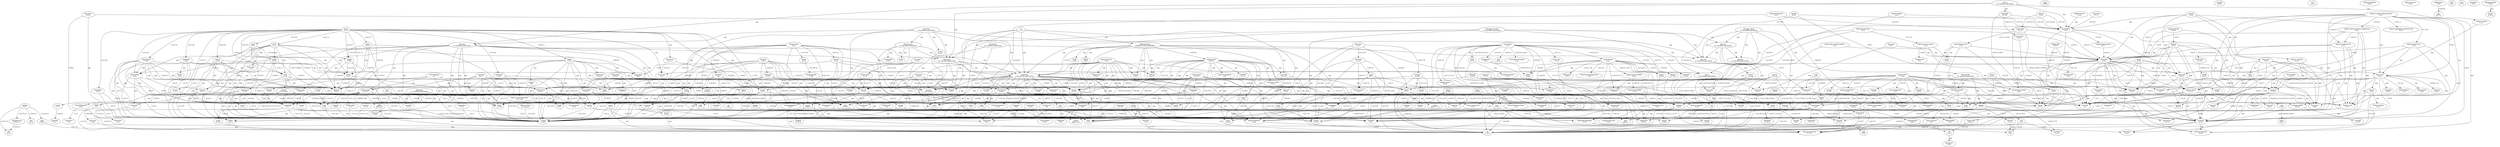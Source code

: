 digraph {
	zstandard [label="zstandard\n0.15.1"]
	zipp [label="zipp\n3.4.0"]
	zict [label="zict\n2.0.0"]
	zict -> heapdict [label=any]
	zarr [label="zarr\n2.6.1"]
	zarr -> asciitree [label=any]
	zarr -> numcodecs [label=">=0.6.4"]
	zarr -> fasteners [label=any]
	zarr -> numpy [label=">=1.7"]
	yarl [label="yarl\n1.6.3"]
	yarl -> idna [label=">=2.0"]
	yarl -> multidict [label=">=4.0"]
	yarl -> "typing-extensions" [label=">=3.7.4"]
	yapf [label="yapf\n0.30.0"]
	xgboost [label="xgboost\n1.3.3"]
	xgboost -> scipy [label=any]
	xgboost -> numpy [label=any]
	xarray [label="xarray\n0.16.1"]
	xarray -> numpy [label=">=1.15"]
	xarray -> pandas [label=">=0.25"]
	xarray -> setuptools [label=">=38.4"]
	wrapt [label="wrapt\n1.12.1"]
	widgetsnbextension [label="widgetsnbextension\n3.5.1"]
	widgetsnbextension -> notebook [label=">=4.4.1"]
	wheel [label="wheel\n0.36.2"]
	werkzeug [label="Werkzeug\n1.0.1"]
	webencodings [label="webencodings\n0.5.1"]
	wcwidth [label="wcwidth\n0.2.5"]
	voluptuous [label="voluptuous\n0.12.1"]
	urllib3 [label="urllib3\n1.24.3"]
	urbanaccess [label="urbanaccess\n0.2.2"]
	urbanaccess -> six [label=">=1.11"]
	urbanaccess -> osmnet [label=">=0.1.4"]
	urbanaccess -> requests [label=">=2.9.1"]
	urbanaccess -> pandas [label=">=0.17.0"]
	urbanaccess -> "scikit-learn" [label=">=0.17.1"]
	urbanaccess -> matplotlib [label=">=2.0"]
	urbanaccess -> pyyaml [label=">=3.11"]
	urbanaccess -> numpy [label=">=1.11"]
	urbanaccess -> geopy [label=">=1.11.0"]
	urbanaccess -> pandana [label=">=0.2.0"]
	"typing-extensions" [label="typing-extensions\n3.7.4.3"]
	"typed-ast" [label="typed-ast\n1.4.2"]
	traittypes [label="traittypes\n0.2.1"]
	traittypes -> traitlets [label=">=4.2.2"]
	traitlets [label="traitlets\n4.3.3"]
	traitlets -> six [label=any]
	traitlets -> "ipython-genutils" [label=any]
	traitlets -> decorator [label=any]
	tqdm [label="tqdm\n4.57.0"]
	tornado [label="tornado\n6.1"]
	toolz [label="toolz\n0.11.1"]
	toml [label="toml\n0.10.2"]
	tobler [label="tobler\n0.7.0"]
	tobler -> pygeos [label=any]
	tobler -> numpy [label=any]
	tobler -> statsmodels [label=any]
	tobler -> rasterio [label=any]
	tobler -> scipy [label=any]
	tobler -> libpysal [label=any]
	tobler -> tqdm [label=any]
	tobler -> geopandas [label=any]
	tobler -> rasterstats [label=any]
	tobler -> joblib [label=any]
	tobler -> pandas [label=any]
	tifffile [label="tifffile\n2020.9.3"]
	tifffile -> numpy [label=">=1.15.1"]
	"thredds-crawler" [label="thredds-crawler\n1.5.4"]
	"thredds-crawler" -> "python-dateutil" [label=any]
	"thredds-crawler" -> lxml [label=any]
	"thredds-crawler" -> requests [label=any]
	"thredds-crawler" -> pytz [label=any]
	threadpoolctl [label="threadpoolctl\n2.1.0"]
	"tflite-runtime" [label="tflite-runtime\n2.1.0.post1"]
	"tflite-runtime" -> numpy [label=">=1.12.1"]
	testpath [label="testpath\n0.4.4"]
	terminado [label="terminado\n0.9.2"]
	terminado -> tornado [label=">=4"]
	terminado -> ptyprocess [label=any]
	termcolor [label="termcolor\n1.1.0"]
	tensorflow [label="tensorflow\n2.3.1"]
	tensorflow -> six [label=">=1.12.0"]
	tensorflow -> grpcio [label=">=1.8.6"]
	tensorflow -> gast [label="==0.3.3"]
	tensorflow -> "absl-py" [label=">=0.7.0"]
	tensorflow -> "google-pasta" [label=">=0.1.8"]
	tensorflow -> "opt-einsum" [label=">=2.3.2"]
	tensorflow -> tensorboard [label=">=2.3.0,<3"]
	tensorflow -> termcolor [label=">=1.1.0"]
	tensorflow -> h5py [label=">=2.10.0,<2.11.0"]
	tensorflow -> numpy [label=">=1.16.0,<1.19.0"]
	tensorflow -> wheel [label=">=0.26"]
	tensorflow -> "keras-preprocessing" [label=">=1.1.1,<1.2"]
	tensorflow -> astunparse [label="==1.6.3"]
	tensorflow -> protobuf [label=">=3.9.2"]
	tensorflow -> "tensorflow-estimator" [label=">=2.3.0,<2.4.0"]
	tensorflow -> wrapt [label=">=1.11.1"]
	"tensorflow-estimator" [label="tensorflow-estimator\n2.3.0"]
	tensorboard [label="tensorboard\n2.4.1"]
	tensorboard -> setuptools [label=">=41.0.0"]
	tensorboard -> six [label=">=1.10.0"]
	tensorboard -> grpcio [label=">=1.24.3"]
	tensorboard -> "google-auth-oauthlib" [label=">=0.4.1,<0.5"]
	tensorboard -> requests [label=">=2.21.0,<3"]
	tensorboard -> protobuf [label=">=3.6.0"]
	tensorboard -> markdown [label=">=2.6.8"]
	tensorboard -> numpy [label=">=1.12.0"]
	tensorboard -> "tensorboard-plugin-wit" [label=">=1.6.0"]
	tensorboard -> wheel [label=">=0.26"]
	tensorboard -> "google-auth" [label=">=1.6.3,<2"]
	tensorboard -> "absl-py" [label=">=0.4"]
	tensorboard -> werkzeug [label=">=0.11.15"]
	"tensorboard-plugin-wit" [label="tensorboard-plugin-wit\n1.8.0"]
	tblib [label="tblib\n1.7.0"]
	tables [label="tables\n3.6.1"]
	tables -> numpy [label=">=1.9.3"]
	tables -> numexpr [label=">=2.6.2"]
	sympy [label="sympy\n1.7.1"]
	sympy -> mpmath [label=">=0.19"]
	structlog [label="structlog\n21.1.0"]
	structlog -> "typing-extensions" [label=any]
	statsmodels [label="statsmodels\n0.12.2"]
	statsmodels -> numpy [label=">=1.15"]
	statsmodels -> patsy [label=">=0.5"]
	statsmodels -> scipy [label=">=1.1"]
	statsmodels -> pandas [label=">=0.21"]
	sqlalchemy [label="SQLAlchemy\n1.3.23"]
	spvcm [label="spvcm\n0.3.0"]
	spvcm -> scipy [label=any]
	spvcm -> spreg [label=any]
	spvcm -> seaborn [label=any]
	spvcm -> libpysal [label=any]
	spvcm -> numpy [label=any]
	spvcm -> pandas [label=any]
	spreg [label="spreg\n1.2.2"]
	spreg -> scipy [label=">=0.11"]
	spreg -> numpy [label=">=1.3"]
	spreg -> libpysal [label=">=4.0.0"]
	spreg -> pandas [label=any]
	splot [label="splot\n1.1.3"]
	splot -> giddy [label=any]
	splot -> matplotlib [label=any]
	splot -> descartes [label=any]
	splot -> esda [label=any]
	splot -> seaborn [label=any]
	splot -> spreg [label=any]
	splot -> libpysal [label=any]
	splot -> numpy [label=any]
	splot -> geopandas [label=">=0.4.0"]
	splot -> mapclassify [label=any]
	spint [label="spint\n1.0.7"]
	spint -> scipy [label=">=0.11"]
	spint -> numpy [label=">=1.3"]
	spint -> libpysal [label=">=4.0.0"]
	spint -> spreg [label=any]
	spint -> spglm [label=">=1.0.6"]
	spglm [label="spglm\n1.0.8"]
	spglm -> scipy [label=">=0.11"]
	spglm -> numpy [label=">=1.3"]
	spglm -> libpysal [label=">=4.0.0"]
	spglm -> spreg [label=">=1.0.4"]
	spaghetti [label="spaghetti\n1.5.6"]
	spaghetti -> numpy [label=">=1.3"]
	spaghetti -> scipy [label=">=1.0"]
	spaghetti -> pandas [label=">=1.0"]
	spaghetti -> libpysal [label=any]
	spaghetti -> esda [label=any]
	spaghetti -> rtree [label=any]
	soupsieve [label="soupsieve\n2.2"]
	sortedcontainers [label="sortedcontainers\n2.3.0"]
	snuggs [label="snuggs\n1.4.7"]
	snuggs -> pyparsing [label=">=2.1.6"]
	snuggs -> numpy [label=any]
	smmap [label="smmap\n3.0.5"]
	slicerator [label="slicerator\n1.0.0"]
	slicerator -> six [label=any]
	six [label="six\n1.15.0"]
	simplejson [label="simplejson\n3.17.2"]
	simpervisor [label="simpervisor\n0.4"]
	sidecar [label="sidecar\n0.4.0"]
	sidecar -> jupyterlab [label=">=2.0.0,<3"]
	sidecar -> ipywidgets [label=">=7.5.0"]
	shapely [label="Shapely\n1.7.1"]
	setuptools [label="setuptools\n53.1.0"]
	"setuptools-scm" [label="setuptools-scm\n5.0.1"]
	"setuptools-scm" -> setuptools [label=any]
	send2trash [label="Send2Trash\n1.5.0"]
	segregation [label="segregation\n1.5.0"]
	segregation -> numpy [label=any]
	segregation -> scipy [label=any]
	segregation -> matplotlib [label=any]
	segregation -> seaborn [label=any]
	segregation -> libpysal [label=any]
	segregation -> tqdm [label=any]
	segregation -> geopandas [label=any]
	segregation -> pandas [label=any]
	segregation -> "scikit-learn" [label=">=0.21.3"]
	segregation -> mapclassify [label=any]
	seaborn [label="seaborn\n0.11.1"]
	seaborn -> numpy [label=">=1.15"]
	seaborn -> pandas [label=">=0.23"]
	seaborn -> scipy [label=">=1.0"]
	seaborn -> matplotlib [label=">=2.2"]
	scipy [label="scipy\n1.5.4"]
	scipy -> numpy [label=">=1.14.5"]
	"scikit-learn" [label="scikit-learn\n0.24.1"]
	"scikit-learn" -> joblib [label=">=0.11"]
	"scikit-learn" -> scipy [label=">=0.19.1"]
	"scikit-learn" -> numpy [label=">=1.13.3"]
	"scikit-learn" -> threadpoolctl [label=">=2.0.0"]
	"scikit-image" [label="scikit-image\n0.17.2"]
	"scikit-image" -> imageio [label=">=2.3.0"]
	"scikit-image" -> scipy [label=">=1.0.1"]
	"scikit-image" -> networkx [label=">=2.0"]
	"scikit-image" -> matplotlib [label=">=2.0.0,!=3.0.0"]
	"scikit-image" -> numpy [label=">=1.15.1"]
	"scikit-image" -> pywavelets [label=">=1.1.1"]
	"scikit-image" -> tifffile [label=">=2019.7.26"]
	"scikit-image" -> pillow [label=">=4.3.0,!=7.1.1,!=7.1.0"]
	s3transfer [label="s3transfer\n0.3.4"]
	s3transfer -> botocore [label=">=1.12.36,<2.0a.0"]
	s3fs [label="s3fs\n0.5.1"]
	s3fs -> fsspec [label=">=0.8.0"]
	s3fs -> aiobotocore [label=">=1.0.1"]
	s2cloudmask [label="s2cloudmask\n0.1"]
	s2cloudmask -> xgboost [label=any]
	s2cloudmask -> "scikit-learn" [label=any]
	s2cloudmask -> xarray [label=any]
	s2cloudmask -> "scikit-image" [label=any]
	s2cloudmask -> numpy [label=any]
	s2cloudmask -> joblib [label=any]
	"ruamel.yaml" [label="ruamel.yaml\n0.16.12"]
	"ruamel.yaml" -> "ruamel.yaml.clib" [label=">=0.1.2"]
	"ruamel.yaml.clib" [label="ruamel.yaml.clib\n0.2.2"]
	rtree [label="Rtree\n0.9.7"]
	rsgislib [label="rsgislib\n4.0.6"]
	rsa [label="rsa\n4.5"]
	rsa -> pyasn1 [label=">=0.1.3"]
	rioxarray [label="rioxarray\n0.3.0"]
	rioxarray -> rasterio [label=any]
	rioxarray -> scipy [label=any]
	rioxarray -> pyproj [label=">=2.2"]
	rioxarray -> xarray [label=any]
	rios [label="rios\n1.4.10"]
	"rio-cogeo" [label="rio-cogeo\n2.1.2"]
	"rio-cogeo" -> numpy [label="~=1.15"]
	"rio-cogeo" -> rasterio [label="~=1.1"]
	"rio-cogeo" -> click [label=any]
	"rio-cogeo" -> morecantile [label=">=2.1,<2.2"]
	richdem [label="richdem\n0.3.4"]
	richdem -> numpy [label=">=1.7,<2"]
	retrying [label="retrying\n1.3.3"]
	retrying -> six [label=">=1.7.0"]
	requests [label="requests\n2.25.1"]
	requests -> idna [label=">=2.5,<3"]
	requests -> chardet [label=">=3.0.2,<5"]
	requests -> urllib3 [label=">=1.21.1,<1.27"]
	requests -> certifi [label=">=2017.4.17"]
	"requests-oauthlib" [label="requests-oauthlib\n1.3.0"]
	"requests-oauthlib" -> oauthlib [label=">=3.0.0"]
	"requests-oauthlib" -> requests [label=">=2.0.0"]
	"requests-cache" [label="requests-cache\n0.5.2"]
	"requests-cache" -> requests [label=">=1.1.0"]
	regex [label="regex\n2020.11.13"]
	rasterstats [label="rasterstats\n0.15.0"]
	rasterstats -> simplejson [label=any]
	rasterstats -> shapely [label=any]
	rasterstats -> cligj [label=">=0.4"]
	rasterstats -> fiona [label=any]
	rasterstats -> rasterio [label=">=1.0"]
	rasterstats -> affine [label="<3.0"]
	rasterstats -> numpy [label=">=1.9"]
	rasterio [label="rasterio\n1.1.6"]
	rasterio -> click [label=">=4.0,<8"]
	rasterio -> affine [label=any]
	rasterio -> snuggs [label=">=1.4.1"]
	rasterio -> cligj [label=">=0.5"]
	rasterio -> "click-plugins" [label=any]
	rasterio -> numpy [label=any]
	rasterio -> attrs [label=any]
	quantecon [label="quantecon\n0.4.8"]
	quantecon -> requests [label=any]
	quantecon -> scipy [label=">=1.0.0"]
	quantecon -> numba [label=">=0.38"]
	quantecon -> numpy [label=any]
	quantecon -> sympy [label=any]
	qtpy [label="QtPy\n1.9.0"]
	qtconsole [label="qtconsole\n5.0.2"]
	qtconsole -> "ipython-genutils" [label=any]
	qtconsole -> "jupyter-core" [label=any]
	qtconsole -> pyzmq [label=">=17.1"]
	qtconsole -> traitlets [label=any]
	qtconsole -> "jupyter-client" [label=">=4.1"]
	qtconsole -> pygments [label=any]
	qtconsole -> qtpy [label=any]
	qtconsole -> ipykernel [label=">=4.1"]
	pyzmq [label="pyzmq\n22.0.3"]
	pyyaml [label="PyYAML\n5.3.1"]
	pywavelets [label="PyWavelets\n1.1.1"]
	pywavelets -> numpy [label=">=1.13.3"]
	"pyviz-comms" [label="pyviz-comms\n2.0.1"]
	"pyviz-comms" -> param [label=any]
	pytz [label="pytz\n2021.1"]
	"python-rapidjson" [label="python-rapidjson\n1.0"]
	"python-json-logger" [label="python-json-logger\n2.0.1"]
	"python-geohash" [label="python-geohash\n0.8.5"]
	"python-editor" [label="python-editor\n1.0.4"]
	"python-dateutil" [label="python-dateutil\n2.8.0"]
	"python-dateutil" -> six [label=">=1.5"]
	pytest [label="pytest\n6.2.2"]
	pytest -> pluggy [label=">=0.12,<1.0.0a1"]
	pytest -> "importlib-metadata" [label=">=0.12"]
	pytest -> toml [label=any]
	pytest -> attrs [label=">=19.2.0"]
	pytest -> packaging [label=any]
	pytest -> py [label=">=1.8.2"]
	pytest -> iniconfig [label=any]
	"pytest-cov" [label="pytest-cov\n2.11.1"]
	"pytest-cov" -> coverage [label=">=5.2.1"]
	"pytest-cov" -> pytest [label=">=4.6"]
	pystac [label="pystac\n0.5.4"]
	pystac -> "python-dateutil" [label=">=2.7.0"]
	pyshp [label="pyshp\n2.1.3"]
	pysheds [label="pysheds\n0.2.7"]
	pysheds -> pyproj [label=any]
	pysheds -> scipy [label=any]
	pysheds -> affine [label=any]
	pysheds -> "scikit-image" [label=any]
	pysheds -> geojson [label=any]
	pysheds -> numpy [label=any]
	pysheds -> rasterio [label=">=1"]
	pysheds -> pandas [label=any]
	pysal [label="pysal\n2.3.0"]
	pysal -> coverage [label=any]
	pysal -> esda [label=">=2.3.1"]
	pysal -> inequality [label=">=1.0.0"]
	pysal -> spglm [label=">=1.0.7"]
	pysal -> splot [label=">=1.1.3"]
	pysal -> pointpats [label=">=2.2.0"]
	pysal -> spaghetti [label=">=1.5.0"]
	pysal -> libpysal [label=">=4.3.0"]
	pysal -> segregation [label=">=1.3.0"]
	pysal -> urllib3 [label="<1.25"]
	pysal -> spreg [label=">=1.1.1"]
	pysal -> mgwr [label=">=2.1.1"]
	pysal -> access [label=">=1.1.1"]
	pysal -> "python-dateutil" [label="<=2.8.0"]
	pysal -> mapclassify [label=">=2.3.0"]
	pysal -> pytest [label=any]
	pysal -> tobler [label=">=0.3.1"]
	pysal -> "pytest-cov" [label=any]
	pysal -> spint [label=">=1.0.6"]
	pysal -> giddy [label=">=2.3.3"]
	pysal -> spvcm [label="==0.3.0"]
	pyrsistent [label="pyrsistent\n0.17.3"]
	pyproj [label="pyproj\n2.6.1.post1"]
	pyparsing [label="pyparsing\n2.4.7"]
	pyopenssl [label="pyOpenSSL\n20.0.1"]
	pyopenssl -> cryptography [label=">=3.2"]
	pyopenssl -> six [label=">=1.5.2"]
	pygments [label="Pygments\n2.8.0"]
	pygeos [label="pygeos\n0.9"]
	pygeos -> numpy [label=">=1.13"]
	pyepsg [label="pyepsg\n0.4.0"]
	pyepsg -> requests [label=any]
	pydotplus [label="pydotplus\n2.0.2"]
	pydotplus -> pyparsing [label=">=2.0.1"]
	pydash [label="pydash\n4.9.2"]
	pydantic [label="pydantic\n1.7.3"]
	pydantic -> dataclasses [label=">=0.6"]
	pyct [label="pyct\n0.4.8"]
	pyct -> param [label=">=1.7.0"]
	pycparser [label="pycparser\n2.20"]
	pycodestyle [label="pycodestyle\n2.6.0"]
	pyasn1 [label="pyasn1\n0.4.8"]
	"pyasn1-modules" [label="pyasn1-modules\n0.2.8"]
	"pyasn1-modules" -> pyasn1 [label=">=0.4.6,<0.5.0"]
	py [label="py\n1.10.0"]
	ptyprocess [label="ptyprocess\n0.7.0"]
	psycopg2 [label="psycopg2\n2.8.6"]
	psutil [label="psutil\n5.8.0"]
	protobuf [label="protobuf\n3.15.2"]
	protobuf -> six [label=">=1.9"]
	"prompt-toolkit" [label="prompt-toolkit\n3.0.16"]
	"prompt-toolkit" -> wcwidth [label=any]
	"prometheus-client" [label="prometheus-client\n0.9.0"]
	ppft [label="ppft\n1.6.6.3"]
	ppft -> six [label=">=1.7.3"]
	pox [label="pox\n0.2.9"]
	pointpats [label="pointpats\n2.2.0"]
	pointpats -> scipy [label=">=0.11"]
	pointpats -> numpy [label=">=1.3"]
	pointpats -> matplotlib [label=any]
	pointpats -> libpysal [label=">=4.0.0"]
	pointpats -> "opencv-contrib-python" [label=">=4.2.0"]
	pointpats -> pandas [label=any]
	pluggy [label="pluggy\n0.13.1"]
	pluggy -> "importlib-metadata" [label=">=0.12"]
	plotly [label="plotly\n4.14.3"]
	plotly -> six [label=any]
	plotly -> retrying [label=">=1.3.3"]
	"pkg-resources" [label="pkg-resources\n0.0.0"]
	pipdeptree [label="pipdeptree\n2.0.0"]
	pipdeptree -> pip [label=">=6.0.0"]
	pip [label="pip\n20.2.4"]
	pims [label="PIMS\n0.5"]
	pims -> slicerator [label=">=0.9.8"]
	pims -> numpy [label=">=1.7"]
	pims -> six [label=">=1.8"]
	pillow [label="Pillow\n8.1.0"]
	pickleshare [label="pickleshare\n0.7.5"]
	pexpect [label="pexpect\n4.8.0"]
	pexpect -> ptyprocess [label=">=0.5"]
	patsy [label="patsy\n0.5.1"]
	patsy -> numpy [label=">=1.4"]
	patsy -> six [label=any]
	pathspec [label="pathspec\n0.8.1"]
	pathos [label="pathos\n0.2.7"]
	pathos -> ppft [label=">=1.6.6.3"]
	pathos -> dill [label=">=0.3.3"]
	pathos -> pox [label=">=0.2.9"]
	pathos -> multiprocess [label=">=0.70.11"]
	partd [label="partd\n1.1.0"]
	partd -> toolz [label=any]
	partd -> locket [label=any]
	parso [label="parso\n0.8.1"]
	param [label="param\n1.10.1"]
	panel [label="panel\n0.9.7"]
	panel -> pyct [label=">=0.4.4"]
	panel -> markdown [label=any]
	panel -> param [label=">=1.9.3"]
	panel -> bokeh [label=">=2.1"]
	panel -> tqdm [label=any]
	panel -> "pyviz-comms" [label=">=0.7.4"]
	pandocfilters [label="pandocfilters\n1.4.3"]
	pandas [label="pandas\n1.1.2"]
	pandas -> pytz [label=">=2017.2"]
	pandas -> numpy [label=">=1.15.4"]
	pandas -> "python-dateutil" [label=">=2.7.3"]
	pandana [label="pandana\n0.6"]
	pandana -> numpy [label=">=1.8"]
	pandana -> pandas [label=">=0.17"]
	pandana -> cython [label=">=0.25.2"]
	pandana -> "scikit-learn" [label=">=0.18"]
	pandana -> requests [label=">=2.0"]
	pandana -> tables [label=">=3.1,<3.7"]
	pamela [label="pamela\n1.0.0"]
	packaging [label="packaging\n20.9"]
	packaging -> pyparsing [label=">=2.0.2"]
	owslib [label="OWSLib\n0.23.0"]
	owslib -> pyyaml [label=any]
	owslib -> requests [label=">=1.0"]
	owslib -> pyproj [label=">=2"]
	owslib -> "python-dateutil" [label=">=1.5"]
	owslib -> pytz [label=any]
	otps [label="otps\n0.3.2"]
	osmnet [label="osmnet\n0.1.6"]
	osmnet -> shapely [label=">=1.5"]
	osmnet -> pandas [label=">=0.23"]
	osmnet -> geopandas [label=">=0.7"]
	osmnet -> requests [label=">=2.9.1"]
	osmnet -> numpy [label=">=1.10"]
	"opt-einsum" [label="opt-einsum\n3.3.0"]
	"opt-einsum" -> numpy [label=">=1.7"]
	"opencv-contrib-python" [label="opencv-contrib-python\n4.5.1.48"]
	"opencv-contrib-python" -> numpy [label=">=1.13.3"]
	"odc-ui" [label="odc-ui\n0.1.dev856+g9c2e5ad"]
	"odc-ui" -> "jupyter-ui-poll" [label=any]
	"odc-ui" -> ipyleaflet [label=any]
	"odc-ui" -> "odc-algo" [label=any]
	"odc-ui" -> ipywidgets [label=any]
	"odc-ui" -> "odc-index" [label=any]
	"odc-thredds" [label="odc-thredds\n0.1.dev856+g9c2e5ad"]
	"odc-thredds" -> "thredds-crawler" [label=any]
	"odc-thredds" -> requests [label=any]
	"odc-thredds" -> aiohttp [label=any]
	"odc-stats" [label="odc-stats\n0.1.dev856+g9c2e5ad"]
	"odc-stats" -> "odc-aws" [label=any]
	"odc-stats" -> dataclasses [label=any]
	"odc-stats" -> pystac [label=any]
	"odc-stats" -> tqdm [label=any]
	"odc-stats" -> "odc-algo" [label=any]
	"odc-stats" -> datacube [label=any]
	"odc-stats" -> "odc-index" [label=any]
	"odc-stats" -> "odc-dscache" [label=any]
	"odc-ppt" [label="odc-ppt\n0.1.dev856+g9c2e5ad"]
	"odc-io" [label="odc-io\n0.1.dev856+g9c2e5ad"]
	"odc-index" [label="odc-index\n0.1.dev856+g9c2e5ad"]
	"odc-index" -> pyproj [label=any]
	"odc-index" -> jinja2 [label=any]
	"odc-index" -> toolz [label=any]
	"odc-index" -> datacube [label=any]
	"odc-index" -> "odc-io" [label=any]
	"odc-geom" [label="odc-geom\n0.1.dev856+g9c2e5ad"]
	"odc-geom" -> affine [label=any]
	"odc-dtools" [label="odc-dtools\n0.1.dev856+g9c2e5ad"]
	"odc-dtools" -> rasterio [label=any]
	"odc-dtools" -> "odc-aws" [label=any]
	"odc-dtools" -> distributed [label=any]
	"odc-dscache" [label="odc-dscache\n0.1.dev856+g9c2e5ad"]
	"odc-dscache" -> lmdb [label=any]
	"odc-dscache" -> toolz [label=any]
	"odc-dscache" -> zstandard [label=any]
	"odc-dscache" -> datacube [label=any]
	"odc-dscache" -> click [label=any]
	"odc-dscache" -> "odc-index" [label=any]
	"odc-aws" [label="odc-aws\n0.1.dev856+g9c2e5ad"]
	"odc-aws" -> boto3 [label=any]
	"odc-aws" -> botocore [label=any]
	"odc-apps-dc-tools" [label="odc-apps-dc-tools\n0.1.dev856+g9c2e5ad"]
	"odc-apps-dc-tools" -> "odc-aws" [label=any]
	"odc-apps-dc-tools" -> "odc-aio" [label=any]
	"odc-apps-dc-tools" -> datacube [label=any]
	"odc-apps-dc-tools" -> click [label=any]
	"odc-apps-dc-tools" -> "odc-index" [label=any]
	"odc-apps-dc-tools" -> "odc-io" [label=any]
	"odc-apps-cloud" [label="odc-apps-cloud\n0.1.dev856+g9c2e5ad"]
	"odc-apps-cloud" -> "odc-aws" [label=any]
	"odc-apps-cloud" -> "odc-thredds" [label=any]
	"odc-apps-cloud" -> "odc-aio" [label=any]
	"odc-apps-cloud" -> "odc-ppt" [label=any]
	"odc-apps-cloud" -> click [label=any]
	"odc-apps-cloud" -> "odc-io" [label=any]
	"odc-algo" [label="odc-algo\n0.1.dev856+g9c2e5ad"]
	"odc-algo" -> distributed [label=any]
	"odc-algo" -> dask [label=any]
	"odc-algo" -> affine [label=any]
	"odc-algo" -> xarray [label=any]
	"odc-algo" -> toolz [label=any]
	"odc-algo" -> numexpr [label=any]
	"odc-algo" -> "scikit-image" [label=any]
	"odc-algo" -> numpy [label=any]
	"odc-algo" -> hdstats [label=">=0.1.7.post5"]
	"odc-algo" -> "dask-image" [label=any]
	"odc-algo" -> datacube [label=any]
	"odc-algo" -> "odc-index" [label=any]
	"odc-aio" [label="odc-aio\n0.1.dev856+g9c2e5ad"]
	"odc-aio" -> "odc-ppt" [label=any]
	"odc-aio" -> "odc-aws" [label=any]
	"odc-aio" -> aiobotocore [label=">=1.0"]
	"odc-aio" -> botocore [label=any]
	oauthlib [label="oauthlib\n3.1.0"]
	numpy [label="numpy\n1.18.5"]
	numexpr3 [label="numexpr3\n3.0.1a1"]
	numexpr3 -> numpy [label=">=1.7"]
	numexpr3 -> setuptools [label=">=18.2"]
	numexpr [label="numexpr\n2.7.2"]
	numexpr -> numpy [label=">=1.7"]
	numcodecs [label="numcodecs\n0.7.3"]
	numcodecs -> numpy [label=">=1.7"]
	numba [label="numba\n0.48.0"]
	numba -> setuptools [label=any]
	numba -> numpy [label=">=1.15"]
	numba -> llvmlite [label=">=0.31.0dev0,<0.32.0"]
	notebook [label="notebook\n6.2.0"]
	notebook -> "jupyter-client" [label=">=5.3.4"]
	notebook -> "ipython-genutils" [label=any]
	notebook -> terminado [label=">=0.8.3"]
	notebook -> ipykernel [label=any]
	notebook -> send2trash [label=">=1.5.0"]
	notebook -> nbformat [label=any]
	notebook -> jinja2 [label=any]
	notebook -> traitlets [label=">=4.2.1"]
	notebook -> "argon2-cffi" [label=any]
	notebook -> pyzmq [label=">=17"]
	notebook -> "prometheus-client" [label=any]
	notebook -> tornado [label=">=6.1"]
	notebook -> "jupyter-core" [label=">=4.6.1"]
	notebook -> nbconvert [label=any]
	networkx [label="networkx\n2.5"]
	networkx -> decorator [label=">=4.3.0"]
	netcdf4 [label="netCDF4\n1.5.6"]
	netcdf4 -> numpy [label=">=1.9"]
	netcdf4 -> cftime [label=any]
	nbval [label="nbval\n0.9.6"]
	nbval -> pytest [label=">=2.8"]
	nbval -> coverage [label=any]
	nbval -> ipykernel [label=any]
	nbval -> six [label=any]
	nbval -> nbformat [label=any]
	nbval -> "jupyter-client" [label=any]
	nbresuse [label="nbresuse\n0.3.3"]
	nbresuse -> psutil [label=any]
	nbresuse -> notebook [label=any]
	nbgitpuller [label="nbgitpuller\n0.9.0"]
	nbgitpuller -> notebook [label=">=5.5.0"]
	nbgitpuller -> tornado [label=any]
	nbformat [label="nbformat\n5.0.8"]
	nbformat -> jsonschema [label=">=2.4,!=2.5.0"]
	nbformat -> "ipython-genutils" [label=any]
	nbformat -> "jupyter-core" [label=any]
	nbformat -> traitlets [label=">=4.1"]
	nbdime [label="nbdime\n2.0.0"]
	nbdime -> colorama [label=any]
	nbdime -> requests [label=any]
	nbdime -> jinja2 [label=">=2.9"]
	nbdime -> six [label=any]
	nbdime -> nbformat [label=any]
	nbdime -> notebook [label=any]
	nbdime -> gitpython [label="!=2.1.6,!=2.1.5,!=2.1.4"]
	nbdime -> tornado [label=any]
	nbdime -> pygments [label=any]
	nbconvert [label="nbconvert\n5.6.1"]
	nbconvert -> bleach [label=any]
	nbconvert -> traitlets [label=">=4.2"]
	nbconvert -> pandocfilters [label=">=1.4.1"]
	nbconvert -> defusedxml [label=any]
	nbconvert -> "jupyter-core" [label=any]
	nbconvert -> testpath [label=any]
	nbconvert -> jinja2 [label=">=2.4"]
	nbconvert -> entrypoints [label=">=0.2.2"]
	nbconvert -> mistune [label=">=0.8.1,<2"]
	nbconvert -> nbformat [label=">=4.4"]
	nbconvert -> pygments [label=any]
	mypy [label="mypy\n0.812"]
	mypy -> "mypy-extensions" [label=">=0.4.3,<0.5.0"]
	mypy -> "typed-ast" [label=">=1.4.0,<1.5.0"]
	mypy -> "typing-extensions" [label=">=3.7.4"]
	"mypy-extensions" [label="mypy-extensions\n0.4.3"]
	munch [label="munch\n2.5.0"]
	munch -> six [label=any]
	multiprocess [label="multiprocess\n0.70.11.1"]
	multiprocess -> dill [label=">=0.3.3"]
	multipledispatch [label="multipledispatch\n0.6.0"]
	multipledispatch -> six [label=any]
	multidict [label="multidict\n5.1.0"]
	msgpack [label="msgpack\n1.0.0"]
	mpmath [label="mpmath\n1.2.1"]
	morecantile [label="morecantile\n2.1.0"]
	morecantile -> rasterio [label=">=1.1.7"]
	morecantile -> pydantic [label=any]
	mistune [label="mistune\n0.8.4"]
	mgwr [label="mgwr\n2.1.2"]
	mgwr -> scipy [label=">=0.11"]
	mgwr -> numpy [label=">=1.3"]
	mgwr -> libpysal [label=">=4.0.0"]
	mgwr -> spreg [label=any]
	mgwr -> spglm [label=">=1.0.6"]
	matplotlib [label="matplotlib\n3.2.1"]
	matplotlib -> kiwisolver [label=">=1.0.1"]
	matplotlib -> cycler [label=">=0.10"]
	matplotlib -> "python-dateutil" [label=">=2.1"]
	matplotlib -> numpy [label=">=1.11"]
	matplotlib -> pyparsing [label=">=2.0.1,!=2.1.6,!=2.1.2,!=2.0.4"]
	markupsafe [label="MarkupSafe\n1.1.1"]
	markdown [label="Markdown\n3.3.4"]
	markdown -> "importlib-metadata" [label=any]
	mapclassify [label="mapclassify\n2.4.2"]
	mapclassify -> numpy [label=">=1.3"]
	mapclassify -> "scikit-learn" [label=any]
	mapclassify -> scipy [label=">=1.0"]
	mapclassify -> pandas [label=">=1.0"]
	mapclassify -> networkx [label=any]
	mako [label="Mako\n1.1.4"]
	mako -> markupsafe [label=">=0.9.2"]
	lxml [label="lxml\n4.6.2"]
	locket [label="locket\n0.2.1"]
	lmdb [label="lmdb\n1.1.1"]
	llvmlite [label="llvmlite\n0.31.0"]
	"line-profiler" [label="line-profiler\n3.1.0"]
	"line-profiler" -> ipython [label=any]
	libpysal [label="libpysal\n4.4.0"]
	libpysal -> requests [label=any]
	libpysal -> numpy [label=">=1.3"]
	libpysal -> scipy [label=">=0.11"]
	libpysal -> beautifulsoup4 [label=any]
	libpysal -> jinja2 [label=any]
	libpysal -> pandas [label=any]
	"lark-parser" [label="lark-parser\n0.11.2"]
	kiwisolver [label="kiwisolver\n1.3.1"]
	"keras-preprocessing" [label="Keras-Preprocessing\n1.1.2"]
	"keras-preprocessing" -> numpy [label=">=1.9.1"]
	"keras-preprocessing" -> six [label=">=1.9.0"]
	jupytext [label="jupytext\n1.5.2"]
	jupytext -> pyyaml [label=any]
	jupytext -> toml [label=any]
	jupytext -> nbformat [label=">=4.0.0"]
	jupyterlab [label="jupyterlab\n2.2.9"]
	jupyterlab -> tornado [label="!=6.0.2,!=6.0.1,!=6.0.0"]
	jupyterlab -> "jupyterlab-server" [label=">=1.1.5,<2.0"]
	jupyterlab -> jinja2 [label=">=2.10"]
	jupyterlab -> notebook [label=">=4.3.1"]
	"jupyterlab-server" [label="jupyterlab-server\n1.2.0"]
	"jupyterlab-server" -> notebook [label=">=4.2.0"]
	"jupyterlab-server" -> requests [label=any]
	"jupyterlab-server" -> json5 [label=any]
	"jupyterlab-server" -> jinja2 [label=">=2.10"]
	"jupyterlab-server" -> jsonschema [label=">=3.0.1"]
	"jupyterlab-iframe" [label="jupyterlab-iframe\n0.2.2"]
	"jupyterlab-iframe" -> tornado [label=">=6.0.0"]
	"jupyterlab-iframe" -> requests [label=">=2.22.0"]
	"jupyterlab-iframe" -> jupyterlab [label=">=1.0.0"]
	"jupyterlab-git" [label="jupyterlab-git\n0.20.0"]
	"jupyterlab-git" -> pexpect [label=any]
	"jupyterlab-git" -> notebook [label=any]
	"jupyterlab-git" -> nbdime [label="~=2.0"]
	"jupyterlab-code-formatter" [label="jupyterlab-code-formatter\n1.3.6"]
	"jupyterlab-code-formatter" -> notebook [label=any]
	"jupyterlab-code-formatter" -> packaging [label=any]
	jupyterhub [label="jupyterhub\n1.3.0"]
	jupyterhub -> "async-generator" [label=">=1.9"]
	jupyterhub -> traitlets [label=">=4.3.2"]
	jupyterhub -> jinja2 [label=">=2.11.0"]
	jupyterhub -> requests [label=any]
	jupyterhub -> pamela [label=any]
	jupyterhub -> tornado [label=">=5.1"]
	jupyterhub -> oauthlib [label=">=3.0"]
	jupyterhub -> "prometheus-client" [label=">=0.4.0"]
	jupyterhub -> alembic [label=any]
	jupyterhub -> entrypoints [label=any]
	jupyterhub -> sqlalchemy [label=">=1.1"]
	jupyterhub -> "python-dateutil" [label=any]
	jupyterhub -> certipy [label=">=0.1.2"]
	jupyterhub -> "jupyter-telemetry" [label=">=0.1.0"]
	jupyter [label="jupyter\n1.0.0"]
	jupyter -> ipykernel [label=any]
	jupyter -> notebook [label=any]
	jupyter -> qtconsole [label=any]
	jupyter -> ipywidgets [label=any]
	jupyter -> "jupyter-console" [label=any]
	jupyter -> nbconvert [label=any]
	"jupyter-ui-poll" [label="jupyter-ui-poll\n0.1.2"]
	"jupyter-ui-poll" -> ipython [label=any]
	"jupyter-telemetry" [label="jupyter-telemetry\n0.1.0"]
	"jupyter-telemetry" -> "ruamel.yaml" [label=any]
	"jupyter-telemetry" -> jsonschema [label=any]
	"jupyter-telemetry" -> "python-json-logger" [label=any]
	"jupyter-telemetry" -> traitlets [label=any]
	"jupyter-server-proxy" [label="jupyter-server-proxy\n1.5.0"]
	"jupyter-server-proxy" -> simpervisor [label=">=0.2"]
	"jupyter-server-proxy" -> notebook [label=any]
	"jupyter-server-proxy" -> aiohttp [label=any]
	"jupyter-nbextensions-configurator" [label="jupyter-nbextensions-configurator\n0.4.1"]
	"jupyter-nbextensions-configurator" -> pyyaml [label=any]
	"jupyter-nbextensions-configurator" -> notebook [label=">=4.0"]
	"jupyter-nbextensions-configurator" -> "jupyter-core" [label=any]
	"jupyter-nbextensions-configurator" -> traitlets [label=any]
	"jupyter-nbextensions-configurator" -> tornado [label=any]
	"jupyter-nbextensions-configurator" -> "jupyter-contrib-core" [label=">=0.3.3"]
	"jupyter-latex-envs" [label="jupyter-latex-envs\n1.4.6"]
	"jupyter-latex-envs" -> ipython [label=any]
	"jupyter-latex-envs" -> notebook [label=">=4.0"]
	"jupyter-latex-envs" -> "jupyter-core" [label=any]
	"jupyter-latex-envs" -> traitlets [label=">=4.1"]
	"jupyter-latex-envs" -> nbconvert [label=any]
	"jupyter-highlight-selected-word" [label="jupyter-highlight-selected-word\n0.2.0"]
	"jupyter-core" [label="jupyter-core\n4.7.1"]
	"jupyter-core" -> traitlets [label=any]
	"jupyter-contrib-nbextensions" [label="jupyter-contrib-nbextensions\n0.5.1"]
	"jupyter-contrib-nbextensions" -> pyyaml [label=any]
	"jupyter-contrib-nbextensions" -> "ipython-genutils" [label=any]
	"jupyter-contrib-nbextensions" -> notebook [label=">=4.0"]
	"jupyter-contrib-nbextensions" -> "jupyter-core" [label=any]
	"jupyter-contrib-nbextensions" -> nbconvert [label=">=4.2"]
	"jupyter-contrib-nbextensions" -> "jupyter-nbextensions-configurator" [label=">=0.4.0"]
	"jupyter-contrib-nbextensions" -> traitlets [label=">=4.1"]
	"jupyter-contrib-nbextensions" -> lxml [label=any]
	"jupyter-contrib-nbextensions" -> "jupyter-highlight-selected-word" [label=">=0.1.1"]
	"jupyter-contrib-nbextensions" -> "jupyter-latex-envs" [label=">=1.3.8"]
	"jupyter-contrib-nbextensions" -> tornado [label=any]
	"jupyter-contrib-nbextensions" -> "jupyter-contrib-core" [label=">=0.3.3"]
	"jupyter-contrib-core" [label="jupyter-contrib-core\n0.3.3"]
	"jupyter-contrib-core" -> setuptools [label=any]
	"jupyter-contrib-core" -> notebook [label=">=4.0"]
	"jupyter-contrib-core" -> "jupyter-core" [label=any]
	"jupyter-contrib-core" -> traitlets [label=any]
	"jupyter-contrib-core" -> tornado [label=any]
	"jupyter-console" [label="jupyter-console\n6.2.0"]
	"jupyter-console" -> ipython [label=any]
	"jupyter-console" -> ipykernel [label=any]
	"jupyter-console" -> "jupyter-client" [label=any]
	"jupyter-console" -> pygments [label=any]
	"jupyter-console" -> "prompt-toolkit" [label=">=2.0.0,<3.1.0,!=3.0.1,!=3.0.0"]
	"jupyter-client" [label="jupyter-client\n6.1.11"]
	"jupyter-client" -> "jupyter-core" [label=">=4.6.0"]
	"jupyter-client" -> pyzmq [label=">=13"]
	"jupyter-client" -> tornado [label=">=4.1"]
	"jupyter-client" -> "python-dateutil" [label=">=2.1"]
	"jupyter-client" -> traitlets [label=any]
	"jupyter-bokeh" [label="jupyter-bokeh\n2.0.2"]
	"jupyter-bokeh" -> bokeh [label=">=2.0.0"]
	"jupyter-bokeh" -> ipywidgets [label=">=7.5.0"]
	jsonschema [label="jsonschema\n3.2.0"]
	jsonschema -> setuptools [label=any]
	jsonschema -> pyrsistent [label=">=0.14.0"]
	jsonschema -> six [label=">=1.11.0"]
	jsonschema -> attrs [label=">=17.4.0"]
	jsonschema -> "importlib-metadata" [label=any]
	json5 [label="json5\n0.9.5"]
	joblib [label="joblib\n1.0.1"]
	jmespath [label="jmespath\n0.10.0"]
	jinja2 [label="Jinja2\n2.11.3"]
	jinja2 -> markupsafe [label=">=0.23"]
	jedi [label="jedi\n0.18.0"]
	jedi -> parso [label=">=0.8.0,<0.9.0"]
	isort [label="isort\n5.7.0"]
	ipywidgets [label="ipywidgets\n7.5.1"]
	ipywidgets -> ipython [label=">=4.0.0"]
	ipywidgets -> traitlets [label=">=4.3.1"]
	ipywidgets -> ipykernel [label=">=4.5.1"]
	ipywidgets -> widgetsnbextension [label="~=3.5.0"]
	ipywidgets -> nbformat [label=">=4.2.0"]
	ipython [label="ipython\n7.16.1"]
	ipython -> pickleshare [label=any]
	ipython -> traitlets [label=">=4.2"]
	ipython -> jedi [label=">=0.10"]
	ipython -> backcall [label=any]
	ipython -> pexpect [label=any]
	ipython -> setuptools [label=">=18.5"]
	ipython -> decorator [label=any]
	ipython -> pygments [label=any]
	ipython -> "prompt-toolkit" [label=">=2.0.0,<3.1.0,!=3.0.1,!=3.0.0"]
	"ipython-genutils" [label="ipython-genutils\n0.2.0"]
	ipympl [label="ipympl\n0.5.6"]
	ipympl -> matplotlib [label=">=2.0.0"]
	ipympl -> ipykernel [label=">=4.7"]
	ipympl -> ipywidgets [label=">=7.5.0"]
	ipyleaflet [label="ipyleaflet\n0.13.0"]
	ipyleaflet -> ipywidgets [label=">=7.5.0,<8"]
	ipyleaflet -> branca [label=">=0.3.1,<0.4"]
	ipyleaflet -> traittypes [label=">=0.2.1,<3"]
	ipykernel [label="ipykernel\n5.5.0"]
	ipykernel -> "jupyter-client" [label=any]
	ipykernel -> tornado [label=">=4.2"]
	ipykernel -> traitlets [label=">=4.1.0"]
	ipykernel -> ipython [label=">=5.0.0"]
	ipyfilechooser [label="ipyfilechooser\n0.3.4"]
	ipyfilechooser -> ipywidgets [label=any]
	ipyevents [label="ipyevents\n0.7.1"]
	ipyevents -> ipywidgets [label=">=7.0.0"]
	ipycanvas [label="ipycanvas\n0.4.6"]
	ipycanvas -> numpy [label=any]
	ipycanvas -> ipywidgets [label=">=7.5.0"]
	ipycanvas -> pillow [label=">=6.0"]
	iniconfig [label="iniconfig\n1.1.1"]
	inequality [label="inequality\n1.0.0"]
	inequality -> scipy [label=">=0.11"]
	inequality -> numpy [label=">=1.3"]
	"importlib-metadata" [label="importlib-metadata\n3.7.0"]
	"importlib-metadata" -> "typing-extensions" [label=">=3.6.4"]
	"importlib-metadata" -> zipp [label=">=0.5"]
	immutables [label="immutables\n0.15"]
	imageio [label="imageio\n2.9.0"]
	imageio -> pillow [label=any]
	imageio -> numpy [label=any]
	idna [label="idna\n2.10"]
	"idna-ssl" [label="idna-ssl\n1.1.0"]
	"idna-ssl" -> idna [label=">=2.0"]
	holoviews [label="holoviews\n1.13.2"]
	holoviews -> param [label=">=1.9.3,<2.0"]
	holoviews -> panel [label=">=0.7.0"]
	holoviews -> numpy [label=">=1.0"]
	holoviews -> pandas [label=any]
	holoviews -> "pyviz-comms" [label=">=0.7.3"]
	heapdict [label="HeapDict\n1.0.1"]
	hdstats [label="hdstats\n0.1.8.post1"]
	hdstats -> scipy [label=any]
	hdstats -> astropy [label=any]
	hdstats -> numpy [label=any]
	hdmedians [label="hdmedians\n0.14.1"]
	hdmedians -> cython [label=">=0.23"]
	hdmedians -> numpy [label=any]
	h5py [label="h5py\n3.1.0"]
	h5py -> "cached-property" [label=any]
	h5py -> numpy [label=">=1.12"]
	grpcio [label="grpcio\n1.35.0"]
	grpcio -> six [label=">=1.5.2"]
	graphviz [label="graphviz\n0.16"]
	"google-pasta" [label="google-pasta\n0.2.0"]
	"google-pasta" -> six [label=any]
	"google-auth" [label="google-auth\n1.27.0"]
	"google-auth" -> rsa [label=">=3.1.4,<5"]
	"google-auth" -> setuptools [label=">=40.3.0"]
	"google-auth" -> "pyasn1-modules" [label=">=0.2.1"]
	"google-auth" -> six [label=">=1.9.0"]
	"google-auth" -> cachetools [label=">=2.0.0,<5.0"]
	"google-auth-oauthlib" [label="google-auth-oauthlib\n0.4.2"]
	"google-auth-oauthlib" -> "requests-oauthlib" [label=">=0.7.0"]
	"google-auth-oauthlib" -> "google-auth" [label=any]
	gitpython [label="GitPython\n3.1.13"]
	gitpython -> gitdb [label=">=4.0.1,<5"]
	gitdb [label="gitdb\n4.0.5"]
	gitdb -> smmap [label=">=3.0.1,<4"]
	giddy [label="giddy\n2.3.3"]
	giddy -> esda [label=">=2.1.1"]
	giddy -> mapclassify [label=">=2.1.1"]
	giddy -> quantecon [label=">=0.4.7"]
	giddy -> libpysal [label=">=4.0.1"]
	giddy -> scipy [label=">=1.3.0"]
	geoviews [label="geoviews\n1.8.1"]
	geoviews -> param [label=">=1.9.2"]
	geoviews -> cartopy [label=">=0.17.0"]
	geoviews -> numpy [label=">=1.0"]
	geoviews -> holoviews [label=">=1.13.0"]
	geoviews -> bokeh [label=">=2.0.0"]
	geopy [label="geopy\n2.1.0"]
	geopy -> geographiclib [label=">=1.49,<2"]
	geopandas [label="geopandas\n0.8.2"]
	geopandas -> fiona [label=any]
	geopandas -> pandas [label=">=0.23.0"]
	geopandas -> pyproj [label=">=2.2.0"]
	geopandas -> shapely [label=any]
	geojson [label="geojson\n2.5.0"]
	geohash2 [label="geohash2\n1.1"]
	geohash2 -> docutils [label=">=0.3"]
	geographiclib [label="geographiclib\n1.50"]
	gdal [label="GDAL\n3.0.4"]
	gast [label="gast\n0.3.3"]
	future [label="future\n0.18.2"]
	fsspec [label="fsspec\n0.8.7"]
	fsspec -> "importlib-metadata" [label=any]
	folium [label="folium\n0.12.1"]
	folium -> jinja2 [label=">=2.9"]
	folium -> branca [label=">=0.3.0"]
	folium -> requests [label=any]
	folium -> numpy [label=any]
	fiona [label="Fiona\n1.8.18"]
	fiona -> click [label=">=4.0,<8"]
	fiona -> six [label=">=1.7"]
	fiona -> munch [label=any]
	fiona -> attrs [label=">=17"]
	fiona -> certifi [label=any]
	fiona -> cligj [label=">=0.5"]
	fiona -> "click-plugins" [label=">=1.0"]
	"ffmpeg-python" [label="ffmpeg-python\n0.2.0"]
	"ffmpeg-python" -> future [label=any]
	fc [label="fc\n1.3.3"]
	fc -> digitalearthau [label=any]
	fc -> click [label=">=6.0"]
	fc -> numexpr [label=any]
	fc -> numpy [label=any]
	fc -> datacube [label=any]
	fc -> pandas [label=any]
	fasteners [label="fasteners\n0.16"]
	fasteners -> six [label=any]
	esda [label="esda\n2.3.6"]
	esda -> scipy [label=">=0.11"]
	esda -> libpysal [label=any]
	esda -> pandas [label=any]
	esda -> "scikit-learn" [label=any]
	eodatasets3 [label="eodatasets3\n0.16.0"]
	eodatasets3 -> numpy [label=">=1.15.4"]
	eodatasets3 -> pyproj [label=any]
	eodatasets3 -> "requests-cache" [label=any]
	eodatasets3 -> cattrs [label=any]
	eodatasets3 -> attrs [label=">=18.1"]
	eodatasets3 -> ciso8601 [label=any]
	eodatasets3 -> datacube [label=any]
	eodatasets3 -> "python-rapidjson" [label=any]
	eodatasets3 -> rasterio [label=">=1.1.8"]
	eodatasets3 -> "ruamel.yaml" [label=any]
	eodatasets3 -> jsonschema [label=">=3"]
	eodatasets3 -> xarray [label=any]
	eodatasets3 -> shapely [label=any]
	eodatasets3 -> boltons [label=any]
	eodatasets3 -> structlog [label=any]
	eodatasets3 -> click [label=any]
	entrypoints [label="entrypoints\n0.3"]
	docutils [label="docutils\n0.15.2"]
	distributed [label="distributed\n2.30.0"]
	distributed -> pyyaml [label=any]
	distributed -> zict [label=">=0.1.3"]
	distributed -> setuptools [label=any]
	distributed -> dask [label=">=2.9.0"]
	distributed -> sortedcontainers [label="!=2.0.1,!=2.0.0"]
	distributed -> msgpack [label=">=0.6.0"]
	distributed -> psutil [label=">=5.0"]
	distributed -> toolz [label=">=0.8.2"]
	distributed -> cloudpickle [label=">=1.5.0"]
	distributed -> tornado [label=">=5"]
	distributed -> click [label=">=6.6"]
	distributed -> contextvars [label=any]
	distributed -> tblib [label=">=1.6.0"]
	dill [label="dill\n0.3.3"]
	digitalearthau [label="digitalearthau\n20180116+420.g085d69c"]
	digitalearthau -> datacube [label=">=1.8"]
	digitalearthau -> gdal [label=any]
	digitalearthau -> colorama [label=any]
	digitalearthau -> click [label=">=5.0"]
	digitalearthau -> pydash [label=any]
	digitalearthau -> dawg [label=any]
	digitalearthau -> "python-dateutil" [label=any]
	digitalearthau -> lxml [label=any]
	digitalearthau -> eodatasets3 [label=">=0.4.0"]
	digitalearthau -> attrs [label=">=19.2.0"]
	digitalearthau -> boltons [label=any]
	digitalearthau -> structlog [label=any]
	descartes [label="descartes\n1.1.0"]
	descartes -> matplotlib [label=any]
	defusedxml [label="defusedxml\n0.6.0"]
	decorator [label="decorator\n4.4.2"]
	dawg [label="DAWG\n0.8.0"]
	datashape [label="datashape\n0.5.2"]
	datashape -> "python-dateutil" [label=any]
	datashape -> multipledispatch [label=">=0.4.7"]
	datashape -> numpy [label=">=1.7"]
	datashader [label="datashader\n0.11.0"]
	datashader -> xarray [label=">=0.9.6"]
	datashader -> toolz [label=">=0.7.4"]
	datashader -> param [label=">=1.6.0"]
	datashader -> numpy [label=">=1.7"]
	datashader -> dask [label=">=0.18.0"]
	datashader -> pyct [label=any]
	datashader -> numba [label=">=0.37.0,<0.49"]
	datashader -> scipy [label=any]
	datashader -> datashape [label=">=0.5.1"]
	datashader -> pillow [label=">=3.1.1"]
	datashader -> bokeh [label=any]
	datashader -> pandas [label=">=0.24.1"]
	datashader -> colorcet [label=">=0.9.0"]
	datacube [label="datacube\n1.8.4.dev52+g07bc51a5"]
	datacube -> pyyaml [label=any]
	datacube -> distributed [label=any]
	datacube -> click [label=">=5.0"]
	datacube -> xarray [label=">=0.9"]
	datacube -> affine [label=any]
	datacube -> netcdf4 [label=any]
	datacube -> rasterio [label=">=1.0.2"]
	datacube -> jsonschema [label=any]
	datacube -> "python-dateutil" [label=any]
	datacube -> psycopg2 [label=any]
	datacube -> shapely [label=">=1.6.4"]
	datacube -> "lark-parser" [label=">=0.6.7"]
	datacube -> toolz [label=any]
	datacube -> numpy [label=any]
	datacube -> dask [label=any]
	datacube -> cloudpickle [label=">=0.4"]
	datacube -> cachetools [label=any]
	datacube -> pyproj [label=">=2.5"]
	datacube -> sqlalchemy [label=any]
	"datacube-stats" [label="datacube-stats\n1.0.2"]
	"datacube-stats" -> pyyaml [label=any]
	"datacube-stats" -> cloudpickle [label=any]
	"datacube-stats" -> rasterio [label=any]
	"datacube-stats" -> psutil [label=any]
	"datacube-stats" -> pydash [label=any]
	"datacube-stats" -> xarray [label=any]
	"datacube-stats" -> voluptuous [label=any]
	"datacube-stats" -> "python-dateutil" [label=any]
	"datacube-stats" -> boltons [label=any]
	"datacube-stats" -> numpy [label=any]
	"datacube-stats" -> fiona [label=any]
	"datacube-stats" -> datacube [label=any]
	"datacube-stats" -> pandas [label=any]
	"datacube-stats" -> click [label=any]
	dataclasses [label="dataclasses\n0.8"]
	dask [label="dask\n2.30.0"]
	dask -> pyyaml [label=any]
	"dask-ml" [label="dask-ml\n1.8.0"]
	"dask-ml" -> "dask-glm" [label=">=0.2.0"]
	"dask-ml" -> scipy [label=any]
	"dask-ml" -> numba [label=any]
	"dask-ml" -> distributed [label=">=2.4.0"]
	"dask-ml" -> numpy [label=">=1.17.3"]
	"dask-ml" -> multipledispatch [label=">=0.4.9"]
	"dask-ml" -> dask [label=">=2.4.0"]
	"dask-ml" -> packaging [label=any]
	"dask-ml" -> pandas [label=">=0.24.2"]
	"dask-ml" -> "scikit-learn" [label=">=0.23"]
	"dask-labextension" [label="dask-labextension\n2.0.2"]
	"dask-labextension" -> distributed [label=">=1.24.1"]
	"dask-labextension" -> bokeh [label=">=1.0.0,!=2.0.0"]
	"dask-labextension" -> "jupyter-server-proxy" [label=">=1.3.2"]
	"dask-labextension" -> notebook [label=">=4.3.1"]
	"dask-image" [label="dask-image\n0.5.0"]
	"dask-image" -> numpy [label=">=1.11.3"]
	"dask-image" -> scipy [label=">=0.19.1"]
	"dask-image" -> pims [label=">=0.4.1"]
	"dask-image" -> dask [label=">=0.16.1"]
	"dask-glm" [label="dask-glm\n0.2.0"]
	"dask-glm" -> scipy [label=">=0.18.1"]
	"dask-glm" -> multipledispatch [label=">=0.4.9"]
	"dask-glm" -> "scikit-learn" [label=">=0.18"]
	"dask-glm" -> dask [label=any]
	"dask-glm" -> cloudpickle [label=">=0.2.2"]
	cython [label="Cython\n0.29.22"]
	cycler [label="cycler\n0.10.0"]
	cycler -> six [label=any]
	cryptography [label="cryptography\n3.4.6"]
	cryptography -> cffi [label=">=1.12"]
	coverage [label="coverage\n5.4"]
	contextvars [label="contextvars\n2.4"]
	contextvars -> immutables [label=">=0.9"]
	colorcet [label="colorcet\n2.0.6"]
	colorcet -> param [label=">=1.7.0"]
	colorcet -> pyct [label=">=0.4.4"]
	colorama [label="colorama\n0.4.3"]
	cloudpickle [label="cloudpickle\n1.6.0"]
	cligj [label="cligj\n0.7.1"]
	cligj -> click [label=">=4.0,<8"]
	click [label="click\n7.1.2"]
	"click-plugins" [label="click-plugins\n1.1.1"]
	"click-plugins" -> click [label=">=4.0"]
	ciso8601 [label="ciso8601\n2.1.3"]
	chardet [label="chardet\n3.0.4"]
	cftime [label="cftime\n1.4.1"]
	cftime -> numpy [label=any]
	cffi [label="cffi\n1.14.5"]
	cffi -> pycparser [label=any]
	certipy [label="certipy\n0.1.3"]
	certipy -> pyopenssl [label=any]
	certifi [label="certifi\n2020.12.5"]
	cattrs [label="cattrs\n1.0.0"]
	cattrs -> attrs [label=">=17.3"]
	cartopy [label="Cartopy\n0.18.0"]
	cartopy -> shapely [label=">=1.5.6"]
	cartopy -> six [label=">=1.3.0"]
	cartopy -> pyshp [label=">=1.1.4"]
	cartopy -> setuptools [label=">=0.7.2"]
	cartopy -> numpy [label=">=1.10"]
	cachetools [label="cachetools\n4.2.1"]
	"cached-property" [label="cached-property\n1.5.2"]
	branca [label="branca\n0.3.1"]
	branca -> jinja2 [label=any]
	branca -> six [label=any]
	bottleneck [label="Bottleneck\n1.3.2"]
	bottleneck -> numpy [label=any]
	botocore [label="botocore\n1.17.44"]
	botocore -> jmespath [label=">=0.7.1,<1.0.0"]
	botocore -> urllib3 [label=">=1.20,<1.26"]
	botocore -> docutils [label=">=0.10,<0.16"]
	botocore -> "python-dateutil" [label=">=2.1,<3.0.0"]
	boto3 [label="boto3\n1.14.44"]
	boto3 -> jmespath [label=">=0.7.1,<1.0.0"]
	boto3 -> botocore [label=">=1.17.44,<1.18.0"]
	boto3 -> s3transfer [label=">=0.3.0,<0.4.0"]
	boltons [label="boltons\n20.2.1"]
	bokeh [label="bokeh\n2.1.1"]
	bokeh -> numpy [label=">=1.11.3"]
	bokeh -> pillow [label=">=4.0"]
	bokeh -> packaging [label=">=16.8"]
	bokeh -> tornado [label=">=5.1"]
	bokeh -> jinja2 [label=">=2.7"]
	bokeh -> "python-dateutil" [label=">=2.1"]
	bokeh -> "typing-extensions" [label=">=3.7.4"]
	bokeh -> pyyaml [label=">=3.10"]
	bleach [label="bleach\n3.3.0"]
	bleach -> webencodings [label=any]
	bleach -> six [label=">=1.9.0"]
	bleach -> packaging [label=any]
	black [label="black\n20.8b1"]
	black -> click [label=">=7.1.2"]
	black -> pathspec [label=">=0.6,<1"]
	black -> regex [label=">=2020.1.8"]
	black -> "typed-ast" [label=">=1.4.0"]
	black -> "mypy-extensions" [label=">=0.4.3"]
	black -> toml [label=">=0.10.1"]
	black -> appdirs [label=any]
	black -> "typing-extensions" [label=">=3.7.4"]
	black -> dataclasses [label=">=0.6"]
	beautifulsoup4 [label="beautifulsoup4\n4.9.3"]
	beautifulsoup4 -> soupsieve [label=">1.2"]
	backcall [label="backcall\n0.2.0"]
	awscli [label="awscli\n1.18.121"]
	awscli -> docutils [label=">=0.10,<0.16"]
	awscli -> s3transfer [label=">=0.3.0,<0.4.0"]
	awscli -> botocore [label="==1.17.44"]
	awscli -> rsa [label=">=3.1.2,<=4.5.0"]
	awscli -> pyyaml [label=">=3.10,<5.4"]
	awscli -> colorama [label=">=0.2.5,<0.4.4"]
	autopep8 [label="autopep8\n1.5.5"]
	autopep8 -> toml [label=any]
	autopep8 -> pycodestyle [label=">=2.6.0"]
	attrs [label="attrs\n20.3.0"]
	"async-timeout" [label="async-timeout\n3.0.1"]
	"async-generator" [label="async-generator\n1.10"]
	astunparse [label="astunparse\n1.6.3"]
	astunparse -> wheel [label=">=0.23.0,<1.0"]
	astunparse -> six [label=">=1.6.1,<2.0"]
	astropy [label="astropy\n4.1"]
	astropy -> numpy [label=">=1.16"]
	asciitree [label="asciitree\n0.3.3"]
	"argon2-cffi" [label="argon2-cffi\n20.1.0"]
	"argon2-cffi" -> six [label=any]
	"argon2-cffi" -> cffi [label=">=1.0.0"]
	appdirs [label="appdirs\n1.4.4"]
	alembic [label="alembic\n1.5.5"]
	alembic -> sqlalchemy [label=">=1.3.0"]
	alembic -> mako [label=any]
	alembic -> "python-dateutil" [label=any]
	alembic -> "python-editor" [label=">=0.3"]
	aioitertools [label="aioitertools\n0.7.1"]
	aioitertools -> "typing-extensions" [label=">=3.7"]
	aiohttp [label="aiohttp\n3.7.3"]
	aiohttp -> "typing-extensions" [label=">=3.6.5"]
	aiohttp -> "async-timeout" [label=">=3.0,<4.0"]
	aiohttp -> attrs [label=">=17.3.0"]
	aiohttp -> yarl [label=">=1.0,<2.0"]
	aiohttp -> "idna-ssl" [label=">=1.0"]
	aiohttp -> chardet [label=">=2.0,<4.0"]
	aiohttp -> multidict [label=">=4.5,<7.0"]
	aiobotocore [label="aiobotocore\n1.1.2"]
	aiobotocore -> botocore [label=">=1.17.44,<1.17.45"]
	aiobotocore -> wrapt [label=">=1.10.10"]
	aiobotocore -> aiohttp [label=">=3.3.1"]
	aiobotocore -> aioitertools [label=">=0.5.1"]
	affine [label="affine\n2.3.0"]
	access [label="access\n1.1.3"]
	access -> numpy [label=">=1.3"]
	access -> pandas [label=">=0.23.4"]
	"absl-py" [label="absl-py\n0.11.0"]
	"absl-py" -> six [label=any]
}
